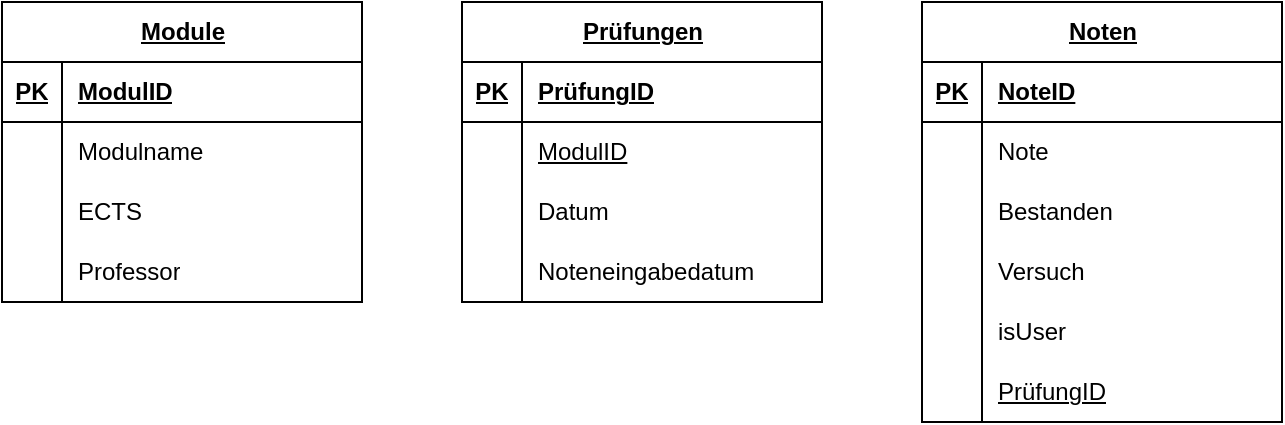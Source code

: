 <mxfile version="27.2.0">
  <diagram name="Page-1" id="HJnmnW8S-NJjmk70ZUoO">
    <mxGraphModel dx="1042" dy="631" grid="1" gridSize="10" guides="1" tooltips="1" connect="1" arrows="1" fold="1" page="1" pageScale="1" pageWidth="850" pageHeight="1100" math="0" shadow="0">
      <root>
        <mxCell id="0" />
        <mxCell id="1" parent="0" />
        <mxCell id="R24eL9xjgZuWUsMTGfNs-1" value="Module" style="shape=table;startSize=30;container=1;collapsible=1;childLayout=tableLayout;fixedRows=1;rowLines=0;fontStyle=5;align=center;resizeLast=1;html=1;" vertex="1" parent="1">
          <mxGeometry x="90" y="100" width="180" height="150" as="geometry" />
        </mxCell>
        <mxCell id="R24eL9xjgZuWUsMTGfNs-2" value="" style="shape=tableRow;horizontal=0;startSize=0;swimlaneHead=0;swimlaneBody=0;fillColor=none;collapsible=0;dropTarget=0;points=[[0,0.5],[1,0.5]];portConstraint=eastwest;top=0;left=0;right=0;bottom=1;fontStyle=4" vertex="1" parent="R24eL9xjgZuWUsMTGfNs-1">
          <mxGeometry y="30" width="180" height="30" as="geometry" />
        </mxCell>
        <mxCell id="R24eL9xjgZuWUsMTGfNs-3" value="PK" style="shape=partialRectangle;connectable=0;fillColor=none;top=0;left=0;bottom=0;right=0;fontStyle=5;overflow=hidden;whiteSpace=wrap;html=1;" vertex="1" parent="R24eL9xjgZuWUsMTGfNs-2">
          <mxGeometry width="30" height="30" as="geometry">
            <mxRectangle width="30" height="30" as="alternateBounds" />
          </mxGeometry>
        </mxCell>
        <mxCell id="R24eL9xjgZuWUsMTGfNs-4" value="ModulID" style="shape=partialRectangle;connectable=0;fillColor=none;top=0;left=0;bottom=0;right=0;align=left;spacingLeft=6;fontStyle=5;overflow=hidden;whiteSpace=wrap;html=1;" vertex="1" parent="R24eL9xjgZuWUsMTGfNs-2">
          <mxGeometry x="30" width="150" height="30" as="geometry">
            <mxRectangle width="150" height="30" as="alternateBounds" />
          </mxGeometry>
        </mxCell>
        <mxCell id="R24eL9xjgZuWUsMTGfNs-5" value="" style="shape=tableRow;horizontal=0;startSize=0;swimlaneHead=0;swimlaneBody=0;fillColor=none;collapsible=0;dropTarget=0;points=[[0,0.5],[1,0.5]];portConstraint=eastwest;top=0;left=0;right=0;bottom=0;fontStyle=4" vertex="1" parent="R24eL9xjgZuWUsMTGfNs-1">
          <mxGeometry y="60" width="180" height="30" as="geometry" />
        </mxCell>
        <mxCell id="R24eL9xjgZuWUsMTGfNs-6" value="" style="shape=partialRectangle;connectable=0;fillColor=none;top=0;left=0;bottom=0;right=0;editable=1;overflow=hidden;whiteSpace=wrap;html=1;fontStyle=4" vertex="1" parent="R24eL9xjgZuWUsMTGfNs-5">
          <mxGeometry width="30" height="30" as="geometry">
            <mxRectangle width="30" height="30" as="alternateBounds" />
          </mxGeometry>
        </mxCell>
        <mxCell id="R24eL9xjgZuWUsMTGfNs-7" value="Modulname" style="shape=partialRectangle;connectable=0;fillColor=none;top=0;left=0;bottom=0;right=0;align=left;spacingLeft=6;overflow=hidden;whiteSpace=wrap;html=1;fontStyle=0" vertex="1" parent="R24eL9xjgZuWUsMTGfNs-5">
          <mxGeometry x="30" width="150" height="30" as="geometry">
            <mxRectangle width="150" height="30" as="alternateBounds" />
          </mxGeometry>
        </mxCell>
        <mxCell id="R24eL9xjgZuWUsMTGfNs-11" value="" style="shape=tableRow;horizontal=0;startSize=0;swimlaneHead=0;swimlaneBody=0;fillColor=none;collapsible=0;dropTarget=0;points=[[0,0.5],[1,0.5]];portConstraint=eastwest;top=0;left=0;right=0;bottom=0;fontStyle=4" vertex="1" parent="R24eL9xjgZuWUsMTGfNs-1">
          <mxGeometry y="90" width="180" height="30" as="geometry" />
        </mxCell>
        <mxCell id="R24eL9xjgZuWUsMTGfNs-12" value="" style="shape=partialRectangle;connectable=0;fillColor=none;top=0;left=0;bottom=0;right=0;editable=1;overflow=hidden;whiteSpace=wrap;html=1;fontStyle=4" vertex="1" parent="R24eL9xjgZuWUsMTGfNs-11">
          <mxGeometry width="30" height="30" as="geometry">
            <mxRectangle width="30" height="30" as="alternateBounds" />
          </mxGeometry>
        </mxCell>
        <mxCell id="R24eL9xjgZuWUsMTGfNs-13" value="ECTS" style="shape=partialRectangle;connectable=0;fillColor=none;top=0;left=0;bottom=0;right=0;align=left;spacingLeft=6;overflow=hidden;whiteSpace=wrap;html=1;fontStyle=0" vertex="1" parent="R24eL9xjgZuWUsMTGfNs-11">
          <mxGeometry x="30" width="150" height="30" as="geometry">
            <mxRectangle width="150" height="30" as="alternateBounds" />
          </mxGeometry>
        </mxCell>
        <mxCell id="R24eL9xjgZuWUsMTGfNs-8" value="" style="shape=tableRow;horizontal=0;startSize=0;swimlaneHead=0;swimlaneBody=0;fillColor=none;collapsible=0;dropTarget=0;points=[[0,0.5],[1,0.5]];portConstraint=eastwest;top=0;left=0;right=0;bottom=0;fontStyle=4" vertex="1" parent="R24eL9xjgZuWUsMTGfNs-1">
          <mxGeometry y="120" width="180" height="30" as="geometry" />
        </mxCell>
        <mxCell id="R24eL9xjgZuWUsMTGfNs-9" value="" style="shape=partialRectangle;connectable=0;fillColor=none;top=0;left=0;bottom=0;right=0;editable=1;overflow=hidden;whiteSpace=wrap;html=1;fontStyle=4" vertex="1" parent="R24eL9xjgZuWUsMTGfNs-8">
          <mxGeometry width="30" height="30" as="geometry">
            <mxRectangle width="30" height="30" as="alternateBounds" />
          </mxGeometry>
        </mxCell>
        <mxCell id="R24eL9xjgZuWUsMTGfNs-10" value="Professor" style="shape=partialRectangle;connectable=0;fillColor=none;top=0;left=0;bottom=0;right=0;align=left;spacingLeft=6;overflow=hidden;whiteSpace=wrap;html=1;fontStyle=0" vertex="1" parent="R24eL9xjgZuWUsMTGfNs-8">
          <mxGeometry x="30" width="150" height="30" as="geometry">
            <mxRectangle width="150" height="30" as="alternateBounds" />
          </mxGeometry>
        </mxCell>
        <mxCell id="R24eL9xjgZuWUsMTGfNs-32" value="Prüfungen" style="shape=table;startSize=30;container=1;collapsible=1;childLayout=tableLayout;fixedRows=1;rowLines=0;fontStyle=5;align=center;resizeLast=1;html=1;" vertex="1" parent="1">
          <mxGeometry x="320" y="100" width="180" height="150" as="geometry" />
        </mxCell>
        <mxCell id="R24eL9xjgZuWUsMTGfNs-33" value="" style="shape=tableRow;horizontal=0;startSize=0;swimlaneHead=0;swimlaneBody=0;fillColor=none;collapsible=0;dropTarget=0;points=[[0,0.5],[1,0.5]];portConstraint=eastwest;top=0;left=0;right=0;bottom=1;fontStyle=4" vertex="1" parent="R24eL9xjgZuWUsMTGfNs-32">
          <mxGeometry y="30" width="180" height="30" as="geometry" />
        </mxCell>
        <mxCell id="R24eL9xjgZuWUsMTGfNs-34" value="PK" style="shape=partialRectangle;connectable=0;fillColor=none;top=0;left=0;bottom=0;right=0;fontStyle=5;overflow=hidden;whiteSpace=wrap;html=1;" vertex="1" parent="R24eL9xjgZuWUsMTGfNs-33">
          <mxGeometry width="30" height="30" as="geometry">
            <mxRectangle width="30" height="30" as="alternateBounds" />
          </mxGeometry>
        </mxCell>
        <mxCell id="R24eL9xjgZuWUsMTGfNs-35" value="PrüfungID" style="shape=partialRectangle;connectable=0;fillColor=none;top=0;left=0;bottom=0;right=0;align=left;spacingLeft=6;fontStyle=5;overflow=hidden;whiteSpace=wrap;html=1;" vertex="1" parent="R24eL9xjgZuWUsMTGfNs-33">
          <mxGeometry x="30" width="150" height="30" as="geometry">
            <mxRectangle width="150" height="30" as="alternateBounds" />
          </mxGeometry>
        </mxCell>
        <mxCell id="R24eL9xjgZuWUsMTGfNs-36" value="" style="shape=tableRow;horizontal=0;startSize=0;swimlaneHead=0;swimlaneBody=0;fillColor=none;collapsible=0;dropTarget=0;points=[[0,0.5],[1,0.5]];portConstraint=eastwest;top=0;left=0;right=0;bottom=0;fontStyle=4" vertex="1" parent="R24eL9xjgZuWUsMTGfNs-32">
          <mxGeometry y="60" width="180" height="30" as="geometry" />
        </mxCell>
        <mxCell id="R24eL9xjgZuWUsMTGfNs-37" value="" style="shape=partialRectangle;connectable=0;fillColor=none;top=0;left=0;bottom=0;right=0;editable=1;overflow=hidden;whiteSpace=wrap;html=1;fontStyle=4" vertex="1" parent="R24eL9xjgZuWUsMTGfNs-36">
          <mxGeometry width="30" height="30" as="geometry">
            <mxRectangle width="30" height="30" as="alternateBounds" />
          </mxGeometry>
        </mxCell>
        <mxCell id="R24eL9xjgZuWUsMTGfNs-38" value="ModulID" style="shape=partialRectangle;connectable=0;fillColor=none;top=0;left=0;bottom=0;right=0;align=left;spacingLeft=6;overflow=hidden;whiteSpace=wrap;html=1;fontStyle=4" vertex="1" parent="R24eL9xjgZuWUsMTGfNs-36">
          <mxGeometry x="30" width="150" height="30" as="geometry">
            <mxRectangle width="150" height="30" as="alternateBounds" />
          </mxGeometry>
        </mxCell>
        <mxCell id="R24eL9xjgZuWUsMTGfNs-39" value="" style="shape=tableRow;horizontal=0;startSize=0;swimlaneHead=0;swimlaneBody=0;fillColor=none;collapsible=0;dropTarget=0;points=[[0,0.5],[1,0.5]];portConstraint=eastwest;top=0;left=0;right=0;bottom=0;fontStyle=4" vertex="1" parent="R24eL9xjgZuWUsMTGfNs-32">
          <mxGeometry y="90" width="180" height="30" as="geometry" />
        </mxCell>
        <mxCell id="R24eL9xjgZuWUsMTGfNs-40" value="" style="shape=partialRectangle;connectable=0;fillColor=none;top=0;left=0;bottom=0;right=0;editable=1;overflow=hidden;whiteSpace=wrap;html=1;fontStyle=4" vertex="1" parent="R24eL9xjgZuWUsMTGfNs-39">
          <mxGeometry width="30" height="30" as="geometry">
            <mxRectangle width="30" height="30" as="alternateBounds" />
          </mxGeometry>
        </mxCell>
        <mxCell id="R24eL9xjgZuWUsMTGfNs-41" value="Datum" style="shape=partialRectangle;connectable=0;fillColor=none;top=0;left=0;bottom=0;right=0;align=left;spacingLeft=6;overflow=hidden;whiteSpace=wrap;html=1;fontStyle=0" vertex="1" parent="R24eL9xjgZuWUsMTGfNs-39">
          <mxGeometry x="30" width="150" height="30" as="geometry">
            <mxRectangle width="150" height="30" as="alternateBounds" />
          </mxGeometry>
        </mxCell>
        <mxCell id="R24eL9xjgZuWUsMTGfNs-42" value="" style="shape=tableRow;horizontal=0;startSize=0;swimlaneHead=0;swimlaneBody=0;fillColor=none;collapsible=0;dropTarget=0;points=[[0,0.5],[1,0.5]];portConstraint=eastwest;top=0;left=0;right=0;bottom=0;fontStyle=4" vertex="1" parent="R24eL9xjgZuWUsMTGfNs-32">
          <mxGeometry y="120" width="180" height="30" as="geometry" />
        </mxCell>
        <mxCell id="R24eL9xjgZuWUsMTGfNs-43" value="" style="shape=partialRectangle;connectable=0;fillColor=none;top=0;left=0;bottom=0;right=0;editable=1;overflow=hidden;whiteSpace=wrap;html=1;fontStyle=4" vertex="1" parent="R24eL9xjgZuWUsMTGfNs-42">
          <mxGeometry width="30" height="30" as="geometry">
            <mxRectangle width="30" height="30" as="alternateBounds" />
          </mxGeometry>
        </mxCell>
        <mxCell id="R24eL9xjgZuWUsMTGfNs-44" value="Noteneingabedatum" style="shape=partialRectangle;connectable=0;fillColor=none;top=0;left=0;bottom=0;right=0;align=left;spacingLeft=6;overflow=hidden;whiteSpace=wrap;html=1;fontStyle=0" vertex="1" parent="R24eL9xjgZuWUsMTGfNs-42">
          <mxGeometry x="30" width="150" height="30" as="geometry">
            <mxRectangle width="150" height="30" as="alternateBounds" />
          </mxGeometry>
        </mxCell>
        <mxCell id="R24eL9xjgZuWUsMTGfNs-45" value="Noten" style="shape=table;startSize=30;container=1;collapsible=1;childLayout=tableLayout;fixedRows=1;rowLines=0;fontStyle=5;align=center;resizeLast=1;html=1;" vertex="1" parent="1">
          <mxGeometry x="550" y="100" width="180" height="210" as="geometry" />
        </mxCell>
        <mxCell id="R24eL9xjgZuWUsMTGfNs-46" value="" style="shape=tableRow;horizontal=0;startSize=0;swimlaneHead=0;swimlaneBody=0;fillColor=none;collapsible=0;dropTarget=0;points=[[0,0.5],[1,0.5]];portConstraint=eastwest;top=0;left=0;right=0;bottom=1;fontStyle=4" vertex="1" parent="R24eL9xjgZuWUsMTGfNs-45">
          <mxGeometry y="30" width="180" height="30" as="geometry" />
        </mxCell>
        <mxCell id="R24eL9xjgZuWUsMTGfNs-47" value="PK" style="shape=partialRectangle;connectable=0;fillColor=none;top=0;left=0;bottom=0;right=0;fontStyle=5;overflow=hidden;whiteSpace=wrap;html=1;" vertex="1" parent="R24eL9xjgZuWUsMTGfNs-46">
          <mxGeometry width="30" height="30" as="geometry">
            <mxRectangle width="30" height="30" as="alternateBounds" />
          </mxGeometry>
        </mxCell>
        <mxCell id="R24eL9xjgZuWUsMTGfNs-48" value="NoteID" style="shape=partialRectangle;connectable=0;fillColor=none;top=0;left=0;bottom=0;right=0;align=left;spacingLeft=6;fontStyle=5;overflow=hidden;whiteSpace=wrap;html=1;" vertex="1" parent="R24eL9xjgZuWUsMTGfNs-46">
          <mxGeometry x="30" width="150" height="30" as="geometry">
            <mxRectangle width="150" height="30" as="alternateBounds" />
          </mxGeometry>
        </mxCell>
        <mxCell id="R24eL9xjgZuWUsMTGfNs-49" value="" style="shape=tableRow;horizontal=0;startSize=0;swimlaneHead=0;swimlaneBody=0;fillColor=none;collapsible=0;dropTarget=0;points=[[0,0.5],[1,0.5]];portConstraint=eastwest;top=0;left=0;right=0;bottom=0;fontStyle=4" vertex="1" parent="R24eL9xjgZuWUsMTGfNs-45">
          <mxGeometry y="60" width="180" height="30" as="geometry" />
        </mxCell>
        <mxCell id="R24eL9xjgZuWUsMTGfNs-50" value="" style="shape=partialRectangle;connectable=0;fillColor=none;top=0;left=0;bottom=0;right=0;editable=1;overflow=hidden;whiteSpace=wrap;html=1;fontStyle=4" vertex="1" parent="R24eL9xjgZuWUsMTGfNs-49">
          <mxGeometry width="30" height="30" as="geometry">
            <mxRectangle width="30" height="30" as="alternateBounds" />
          </mxGeometry>
        </mxCell>
        <mxCell id="R24eL9xjgZuWUsMTGfNs-51" value="Note" style="shape=partialRectangle;connectable=0;fillColor=none;top=0;left=0;bottom=0;right=0;align=left;spacingLeft=6;overflow=hidden;whiteSpace=wrap;html=1;fontStyle=0" vertex="1" parent="R24eL9xjgZuWUsMTGfNs-49">
          <mxGeometry x="30" width="150" height="30" as="geometry">
            <mxRectangle width="150" height="30" as="alternateBounds" />
          </mxGeometry>
        </mxCell>
        <mxCell id="R24eL9xjgZuWUsMTGfNs-52" value="" style="shape=tableRow;horizontal=0;startSize=0;swimlaneHead=0;swimlaneBody=0;fillColor=none;collapsible=0;dropTarget=0;points=[[0,0.5],[1,0.5]];portConstraint=eastwest;top=0;left=0;right=0;bottom=0;fontStyle=4" vertex="1" parent="R24eL9xjgZuWUsMTGfNs-45">
          <mxGeometry y="90" width="180" height="30" as="geometry" />
        </mxCell>
        <mxCell id="R24eL9xjgZuWUsMTGfNs-53" value="" style="shape=partialRectangle;connectable=0;fillColor=none;top=0;left=0;bottom=0;right=0;editable=1;overflow=hidden;whiteSpace=wrap;html=1;fontStyle=4" vertex="1" parent="R24eL9xjgZuWUsMTGfNs-52">
          <mxGeometry width="30" height="30" as="geometry">
            <mxRectangle width="30" height="30" as="alternateBounds" />
          </mxGeometry>
        </mxCell>
        <mxCell id="R24eL9xjgZuWUsMTGfNs-54" value="Bestanden" style="shape=partialRectangle;connectable=0;fillColor=none;top=0;left=0;bottom=0;right=0;align=left;spacingLeft=6;overflow=hidden;whiteSpace=wrap;html=1;fontStyle=0" vertex="1" parent="R24eL9xjgZuWUsMTGfNs-52">
          <mxGeometry x="30" width="150" height="30" as="geometry">
            <mxRectangle width="150" height="30" as="alternateBounds" />
          </mxGeometry>
        </mxCell>
        <mxCell id="R24eL9xjgZuWUsMTGfNs-55" value="" style="shape=tableRow;horizontal=0;startSize=0;swimlaneHead=0;swimlaneBody=0;fillColor=none;collapsible=0;dropTarget=0;points=[[0,0.5],[1,0.5]];portConstraint=eastwest;top=0;left=0;right=0;bottom=0;fontStyle=4" vertex="1" parent="R24eL9xjgZuWUsMTGfNs-45">
          <mxGeometry y="120" width="180" height="30" as="geometry" />
        </mxCell>
        <mxCell id="R24eL9xjgZuWUsMTGfNs-56" value="" style="shape=partialRectangle;connectable=0;fillColor=none;top=0;left=0;bottom=0;right=0;editable=1;overflow=hidden;whiteSpace=wrap;html=1;fontStyle=4" vertex="1" parent="R24eL9xjgZuWUsMTGfNs-55">
          <mxGeometry width="30" height="30" as="geometry">
            <mxRectangle width="30" height="30" as="alternateBounds" />
          </mxGeometry>
        </mxCell>
        <mxCell id="R24eL9xjgZuWUsMTGfNs-57" value="Versuch" style="shape=partialRectangle;connectable=0;fillColor=none;top=0;left=0;bottom=0;right=0;align=left;spacingLeft=6;overflow=hidden;whiteSpace=wrap;html=1;fontStyle=0" vertex="1" parent="R24eL9xjgZuWUsMTGfNs-55">
          <mxGeometry x="30" width="150" height="30" as="geometry">
            <mxRectangle width="150" height="30" as="alternateBounds" />
          </mxGeometry>
        </mxCell>
        <mxCell id="R24eL9xjgZuWUsMTGfNs-58" value="" style="shape=tableRow;horizontal=0;startSize=0;swimlaneHead=0;swimlaneBody=0;fillColor=none;collapsible=0;dropTarget=0;points=[[0,0.5],[1,0.5]];portConstraint=eastwest;top=0;left=0;right=0;bottom=0;fontStyle=4" vertex="1" parent="R24eL9xjgZuWUsMTGfNs-45">
          <mxGeometry y="150" width="180" height="30" as="geometry" />
        </mxCell>
        <mxCell id="R24eL9xjgZuWUsMTGfNs-59" value="" style="shape=partialRectangle;connectable=0;fillColor=none;top=0;left=0;bottom=0;right=0;editable=1;overflow=hidden;whiteSpace=wrap;html=1;fontStyle=4" vertex="1" parent="R24eL9xjgZuWUsMTGfNs-58">
          <mxGeometry width="30" height="30" as="geometry">
            <mxRectangle width="30" height="30" as="alternateBounds" />
          </mxGeometry>
        </mxCell>
        <mxCell id="R24eL9xjgZuWUsMTGfNs-60" value="isUser" style="shape=partialRectangle;connectable=0;fillColor=none;top=0;left=0;bottom=0;right=0;align=left;spacingLeft=6;overflow=hidden;whiteSpace=wrap;html=1;fontStyle=0" vertex="1" parent="R24eL9xjgZuWUsMTGfNs-58">
          <mxGeometry x="30" width="150" height="30" as="geometry">
            <mxRectangle width="150" height="30" as="alternateBounds" />
          </mxGeometry>
        </mxCell>
        <mxCell id="R24eL9xjgZuWUsMTGfNs-61" value="" style="shape=tableRow;horizontal=0;startSize=0;swimlaneHead=0;swimlaneBody=0;fillColor=none;collapsible=0;dropTarget=0;points=[[0,0.5],[1,0.5]];portConstraint=eastwest;top=0;left=0;right=0;bottom=0;fontStyle=4" vertex="1" parent="R24eL9xjgZuWUsMTGfNs-45">
          <mxGeometry y="180" width="180" height="30" as="geometry" />
        </mxCell>
        <mxCell id="R24eL9xjgZuWUsMTGfNs-62" value="" style="shape=partialRectangle;connectable=0;fillColor=none;top=0;left=0;bottom=0;right=0;editable=1;overflow=hidden;whiteSpace=wrap;html=1;fontStyle=4" vertex="1" parent="R24eL9xjgZuWUsMTGfNs-61">
          <mxGeometry width="30" height="30" as="geometry">
            <mxRectangle width="30" height="30" as="alternateBounds" />
          </mxGeometry>
        </mxCell>
        <mxCell id="R24eL9xjgZuWUsMTGfNs-63" value="PrüfungID" style="shape=partialRectangle;connectable=0;fillColor=none;top=0;left=0;bottom=0;right=0;align=left;spacingLeft=6;overflow=hidden;whiteSpace=wrap;html=1;fontStyle=4" vertex="1" parent="R24eL9xjgZuWUsMTGfNs-61">
          <mxGeometry x="30" width="150" height="30" as="geometry">
            <mxRectangle width="150" height="30" as="alternateBounds" />
          </mxGeometry>
        </mxCell>
      </root>
    </mxGraphModel>
  </diagram>
</mxfile>
